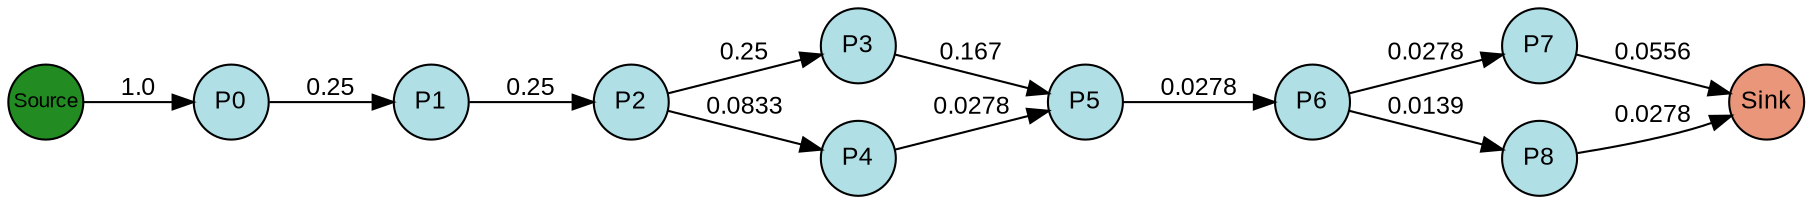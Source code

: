 digraph {
  splines=true;
node [margin=0 fontname=arial fontcolor=black fontsize=12 shape=circle width=0.5 fixedsize=true style=filled fillcolor=powderblue]
  1 [label="P0"]
  2 [label="P1"]
  3 [label="P2"]
  4 [label="P3"]
  5 [label="P4"]
  6 [label="P5"]
  7 [label="P6"]
  8 [label="P7"]
  9 [label="P8"]
  node [margin=0 fontname=arial fontcolor=black fontsize=10 shape=circle width=0.5 fixedsize=true style=filled fillcolor=forestgreen]
  10 [label="Source"]
  node [margin=0 fontname=arial fontcolor=black fontsize=12 shape=circle width=0.5 fixedsize=true style=filled fillcolor=darksalmon]
  11 [label="Sink"]
rankdir=LR
edge [margin=0 fontname=arial fontcolor=black fontsize=12]
   1 -> 2 [label="0.25"]
   2 -> 3 [label="0.25"]
   3 -> 4 [label="0.25"]
   3 -> 5 [label="0.0833"]
   4 -> 6 [label="0.167"]
   5 -> 6 [label="0.0278"]
   6 -> 7 [label="0.0278"]
   7 -> 8 [label="0.0278"]
   7 -> 9 [label="0.0139"]
   10 -> 1 [label="1.0"]
   9 -> 11 [label="0.0278"]
   8 -> 11 [label="0.0556"]

  {rank=same 10}
	{rank=same  1 }
	{rank=same  2 }
	{rank=same  3 }
	{rank=same  4, 5 }
	{rank=same  6 }
	{rank=same  7 }
	{rank=same  8, 9 }
  {rank=same 11}
}
